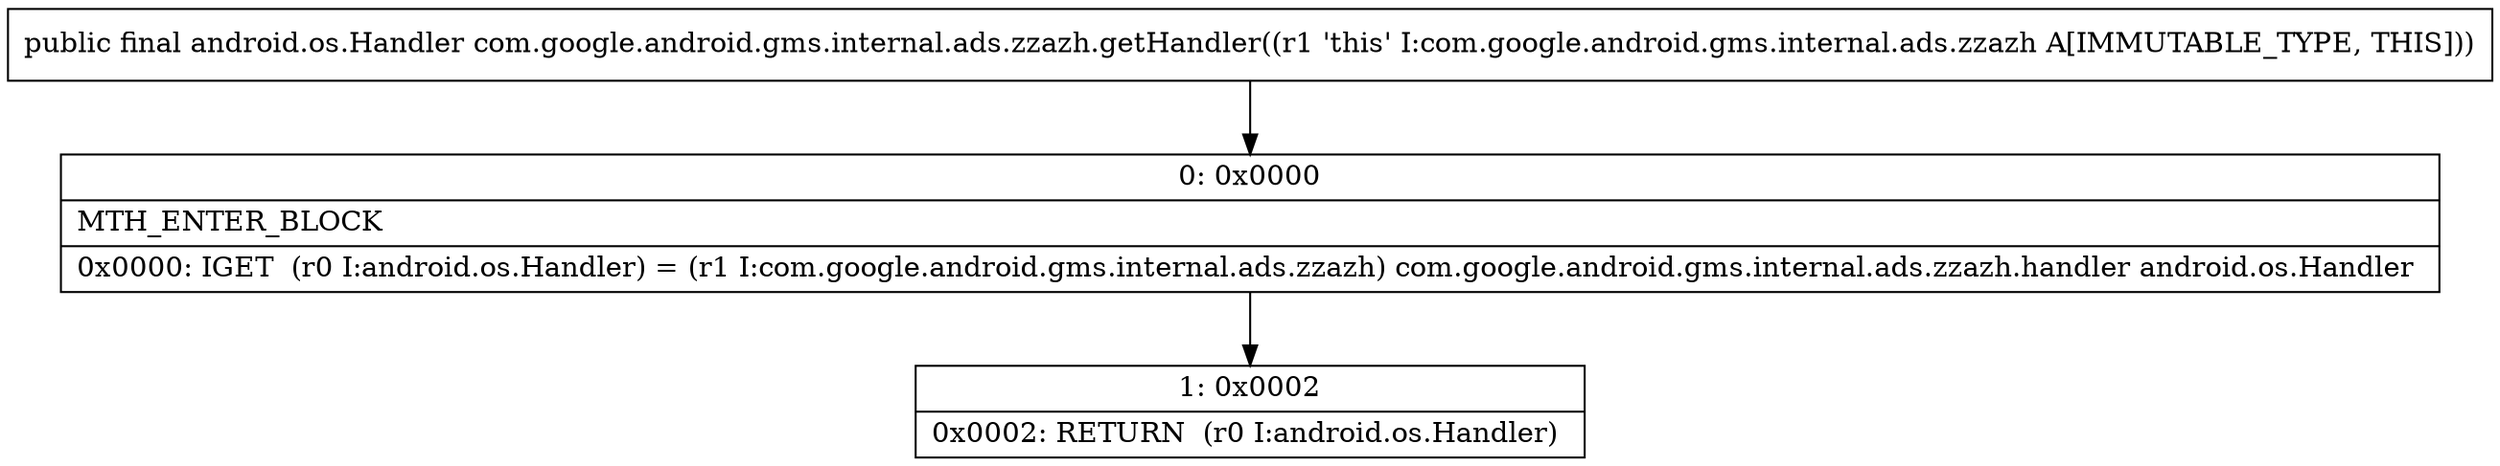 digraph "CFG forcom.google.android.gms.internal.ads.zzazh.getHandler()Landroid\/os\/Handler;" {
Node_0 [shape=record,label="{0\:\ 0x0000|MTH_ENTER_BLOCK\l|0x0000: IGET  (r0 I:android.os.Handler) = (r1 I:com.google.android.gms.internal.ads.zzazh) com.google.android.gms.internal.ads.zzazh.handler android.os.Handler \l}"];
Node_1 [shape=record,label="{1\:\ 0x0002|0x0002: RETURN  (r0 I:android.os.Handler) \l}"];
MethodNode[shape=record,label="{public final android.os.Handler com.google.android.gms.internal.ads.zzazh.getHandler((r1 'this' I:com.google.android.gms.internal.ads.zzazh A[IMMUTABLE_TYPE, THIS])) }"];
MethodNode -> Node_0;
Node_0 -> Node_1;
}

